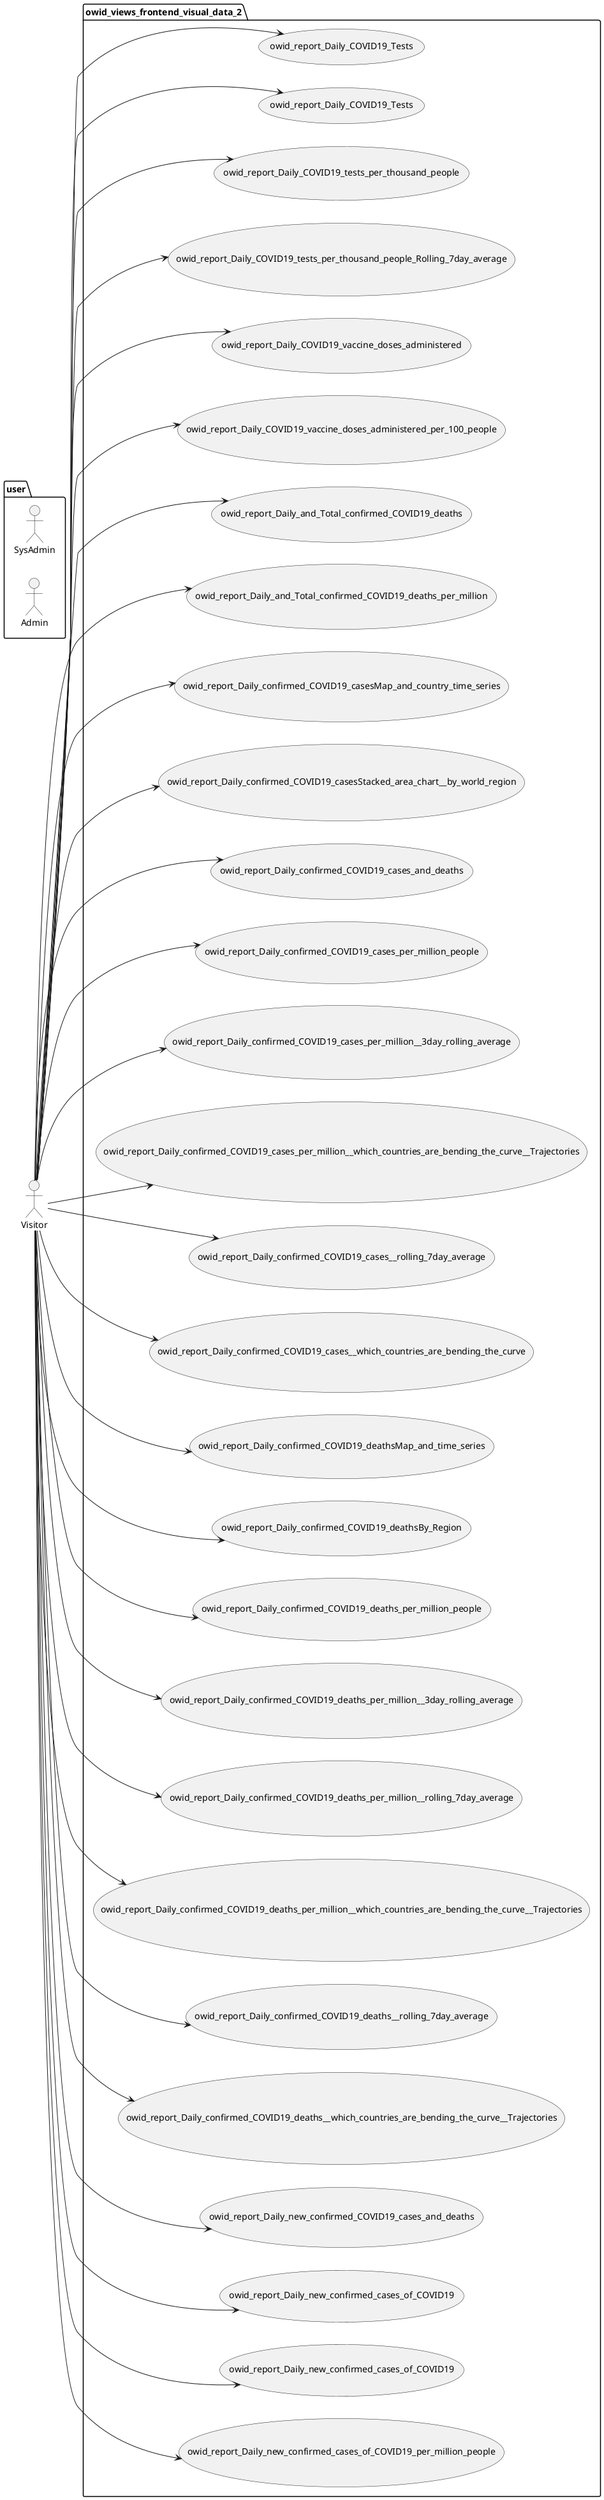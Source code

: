 @startuml
left to right direction
actor Visitor as vu
package user {
	actor SysAdmin as su
	actor Admin as au
}
package owid_views_frontend_visual_data_2 {
    usecase owid_report_Daily_COVID19_Tests as UC231
    usecase owid_report_Daily_COVID19_Tests as UC232
    usecase owid_report_Daily_COVID19_tests_per_thousand_people as UC233
    usecase owid_report_Daily_COVID19_tests_per_thousand_people_Rolling_7day_average as UC234
    usecase owid_report_Daily_COVID19_vaccine_doses_administered as UC235
    usecase owid_report_Daily_COVID19_vaccine_doses_administered_per_100_people as UC236
    usecase owid_report_Daily_and_Total_confirmed_COVID19_deaths as UC237
    usecase owid_report_Daily_and_Total_confirmed_COVID19_deaths_per_million as UC238
    usecase owid_report_Daily_confirmed_COVID19_casesMap_and_country_time_series as UC239
    usecase owid_report_Daily_confirmed_COVID19_casesStacked_area_chart__by_world_region as UC240
    usecase owid_report_Daily_confirmed_COVID19_cases_and_deaths as UC241
    usecase owid_report_Daily_confirmed_COVID19_cases_per_million_people as UC242
    usecase owid_report_Daily_confirmed_COVID19_cases_per_million__3day_rolling_average as UC244
    usecase owid_report_Daily_confirmed_COVID19_cases_per_million__which_countries_are_bending_the_curve__Trajectories as UC245
    usecase owid_report_Daily_confirmed_COVID19_cases__rolling_7day_average as UC246
    usecase owid_report_Daily_confirmed_COVID19_cases__which_countries_are_bending_the_curve as UC247
    usecase owid_report_Daily_confirmed_COVID19_deathsMap_and_time_series as UC248
    usecase owid_report_Daily_confirmed_COVID19_deathsBy_Region as UC249
    usecase owid_report_Daily_confirmed_COVID19_deaths_per_million_people as UC250
    usecase owid_report_Daily_confirmed_COVID19_deaths_per_million__3day_rolling_average as UC251
    usecase owid_report_Daily_confirmed_COVID19_deaths_per_million__rolling_7day_average as UC252
    usecase owid_report_Daily_confirmed_COVID19_deaths_per_million__which_countries_are_bending_the_curve__Trajectories as UC253
    usecase owid_report_Daily_confirmed_COVID19_deaths__rolling_7day_average as UC254
    usecase owid_report_Daily_confirmed_COVID19_deaths__which_countries_are_bending_the_curve__Trajectories as UC255
    usecase owid_report_Daily_new_confirmed_COVID19_cases_and_deaths as UC256
    usecase owid_report_Daily_new_confirmed_cases_of_COVID19 as UC257
    usecase owid_report_Daily_new_confirmed_cases_of_COVID19 as UC258
    usecase owid_report_Daily_new_confirmed_cases_of_COVID19_per_million_people as UC259
}
vu --> UC231
vu --> UC232
vu --> UC233
vu --> UC234
vu --> UC235
vu --> UC236
vu --> UC237
vu --> UC238
vu --> UC239
vu --> UC240
vu --> UC241
vu --> UC242
vu --> UC244
vu --> UC245
vu --> UC246
vu --> UC247
vu --> UC248
vu --> UC249
vu --> UC250
vu --> UC251
vu --> UC252
vu --> UC253
vu --> UC254
vu --> UC255
vu --> UC256
vu --> UC257
vu --> UC258
vu --> UC259
@enduml